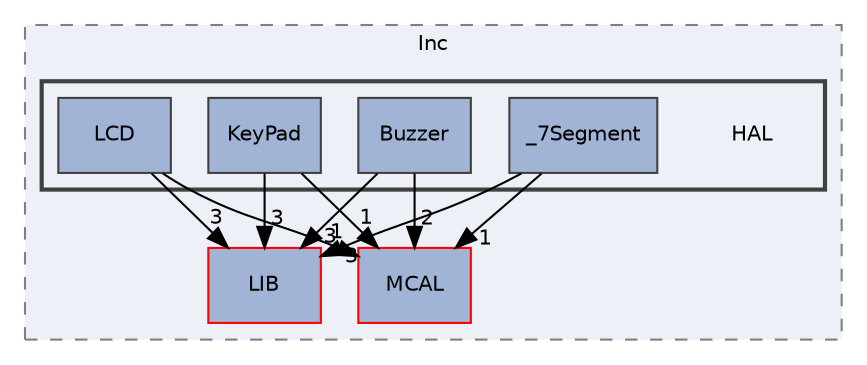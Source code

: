 digraph "Unit_10_SecondTermProject/Unit_10_SecondTermProject/ECU2/ECU2_Dashboard/Inc/HAL"
{
 // LATEX_PDF_SIZE
  edge [fontname="Helvetica",fontsize="10",labelfontname="Helvetica",labelfontsize="10"];
  node [fontname="Helvetica",fontsize="10",shape=record];
  compound=true
  subgraph clusterdir_e92539377af93bf542fbdce6be32f72e {
    graph [ bgcolor="#edf0f7", pencolor="grey50", style="filled,dashed,", label="Inc", fontname="Helvetica", fontsize="10", URL="dir_e92539377af93bf542fbdce6be32f72e.html"]
  dir_d22e1ea2fc680c6f0dcd19c090781ff5 [shape=box, label="LIB", style="filled,", fillcolor="#a2b4d6", color="red", URL="dir_d22e1ea2fc680c6f0dcd19c090781ff5.html"];
  dir_e9a0d3b8d102ce52e6c93b4a232ee02c [shape=box, label="MCAL", style="filled,", fillcolor="#a2b4d6", color="red", URL="dir_e9a0d3b8d102ce52e6c93b4a232ee02c.html"];
  subgraph clusterdir_ac04882b3ec6dcf518a4267f82380e4f {
    graph [ bgcolor="#edf0f7", pencolor="grey25", style="filled,bold,", label="", fontname="Helvetica", fontsize="10", URL="dir_ac04882b3ec6dcf518a4267f82380e4f.html"]
    dir_ac04882b3ec6dcf518a4267f82380e4f [shape=plaintext, label="HAL"];
  dir_43f4a05c19e51a64bfea235151388d30 [shape=box, label="_7Segment", style="filled,", fillcolor="#a2b4d6", color="grey25", URL="dir_43f4a05c19e51a64bfea235151388d30.html"];
  dir_10b6e92278bf213628d838e6b7aa393e [shape=box, label="Buzzer", style="filled,", fillcolor="#a2b4d6", color="grey25", URL="dir_10b6e92278bf213628d838e6b7aa393e.html"];
  dir_3d3a179bb3a4341274f2ca28247a4fae [shape=box, label="KeyPad", style="filled,", fillcolor="#a2b4d6", color="grey25", URL="dir_3d3a179bb3a4341274f2ca28247a4fae.html"];
  dir_f7f5b65d9e93bdcb2d266f047d9dec1f [shape=box, label="LCD", style="filled,", fillcolor="#a2b4d6", color="grey25", URL="dir_f7f5b65d9e93bdcb2d266f047d9dec1f.html"];
  }
  }
  dir_43f4a05c19e51a64bfea235151388d30->dir_d22e1ea2fc680c6f0dcd19c090781ff5 [headlabel="3", labeldistance=1.5 headhref="dir_000000_000015.html"];
  dir_43f4a05c19e51a64bfea235151388d30->dir_e9a0d3b8d102ce52e6c93b4a232ee02c [headlabel="1", labeldistance=1.5 headhref="dir_000000_000016.html"];
  dir_10b6e92278bf213628d838e6b7aa393e->dir_d22e1ea2fc680c6f0dcd19c090781ff5 [headlabel="3", labeldistance=1.5 headhref="dir_000004_000015.html"];
  dir_10b6e92278bf213628d838e6b7aa393e->dir_e9a0d3b8d102ce52e6c93b4a232ee02c [headlabel="2", labeldistance=1.5 headhref="dir_000004_000016.html"];
  dir_3d3a179bb3a4341274f2ca28247a4fae->dir_d22e1ea2fc680c6f0dcd19c090781ff5 [headlabel="3", labeldistance=1.5 headhref="dir_000013_000015.html"];
  dir_3d3a179bb3a4341274f2ca28247a4fae->dir_e9a0d3b8d102ce52e6c93b4a232ee02c [headlabel="1", labeldistance=1.5 headhref="dir_000013_000016.html"];
  dir_f7f5b65d9e93bdcb2d266f047d9dec1f->dir_d22e1ea2fc680c6f0dcd19c090781ff5 [headlabel="3", labeldistance=1.5 headhref="dir_000014_000015.html"];
  dir_f7f5b65d9e93bdcb2d266f047d9dec1f->dir_e9a0d3b8d102ce52e6c93b4a232ee02c [headlabel="1", labeldistance=1.5 headhref="dir_000014_000016.html"];
}

